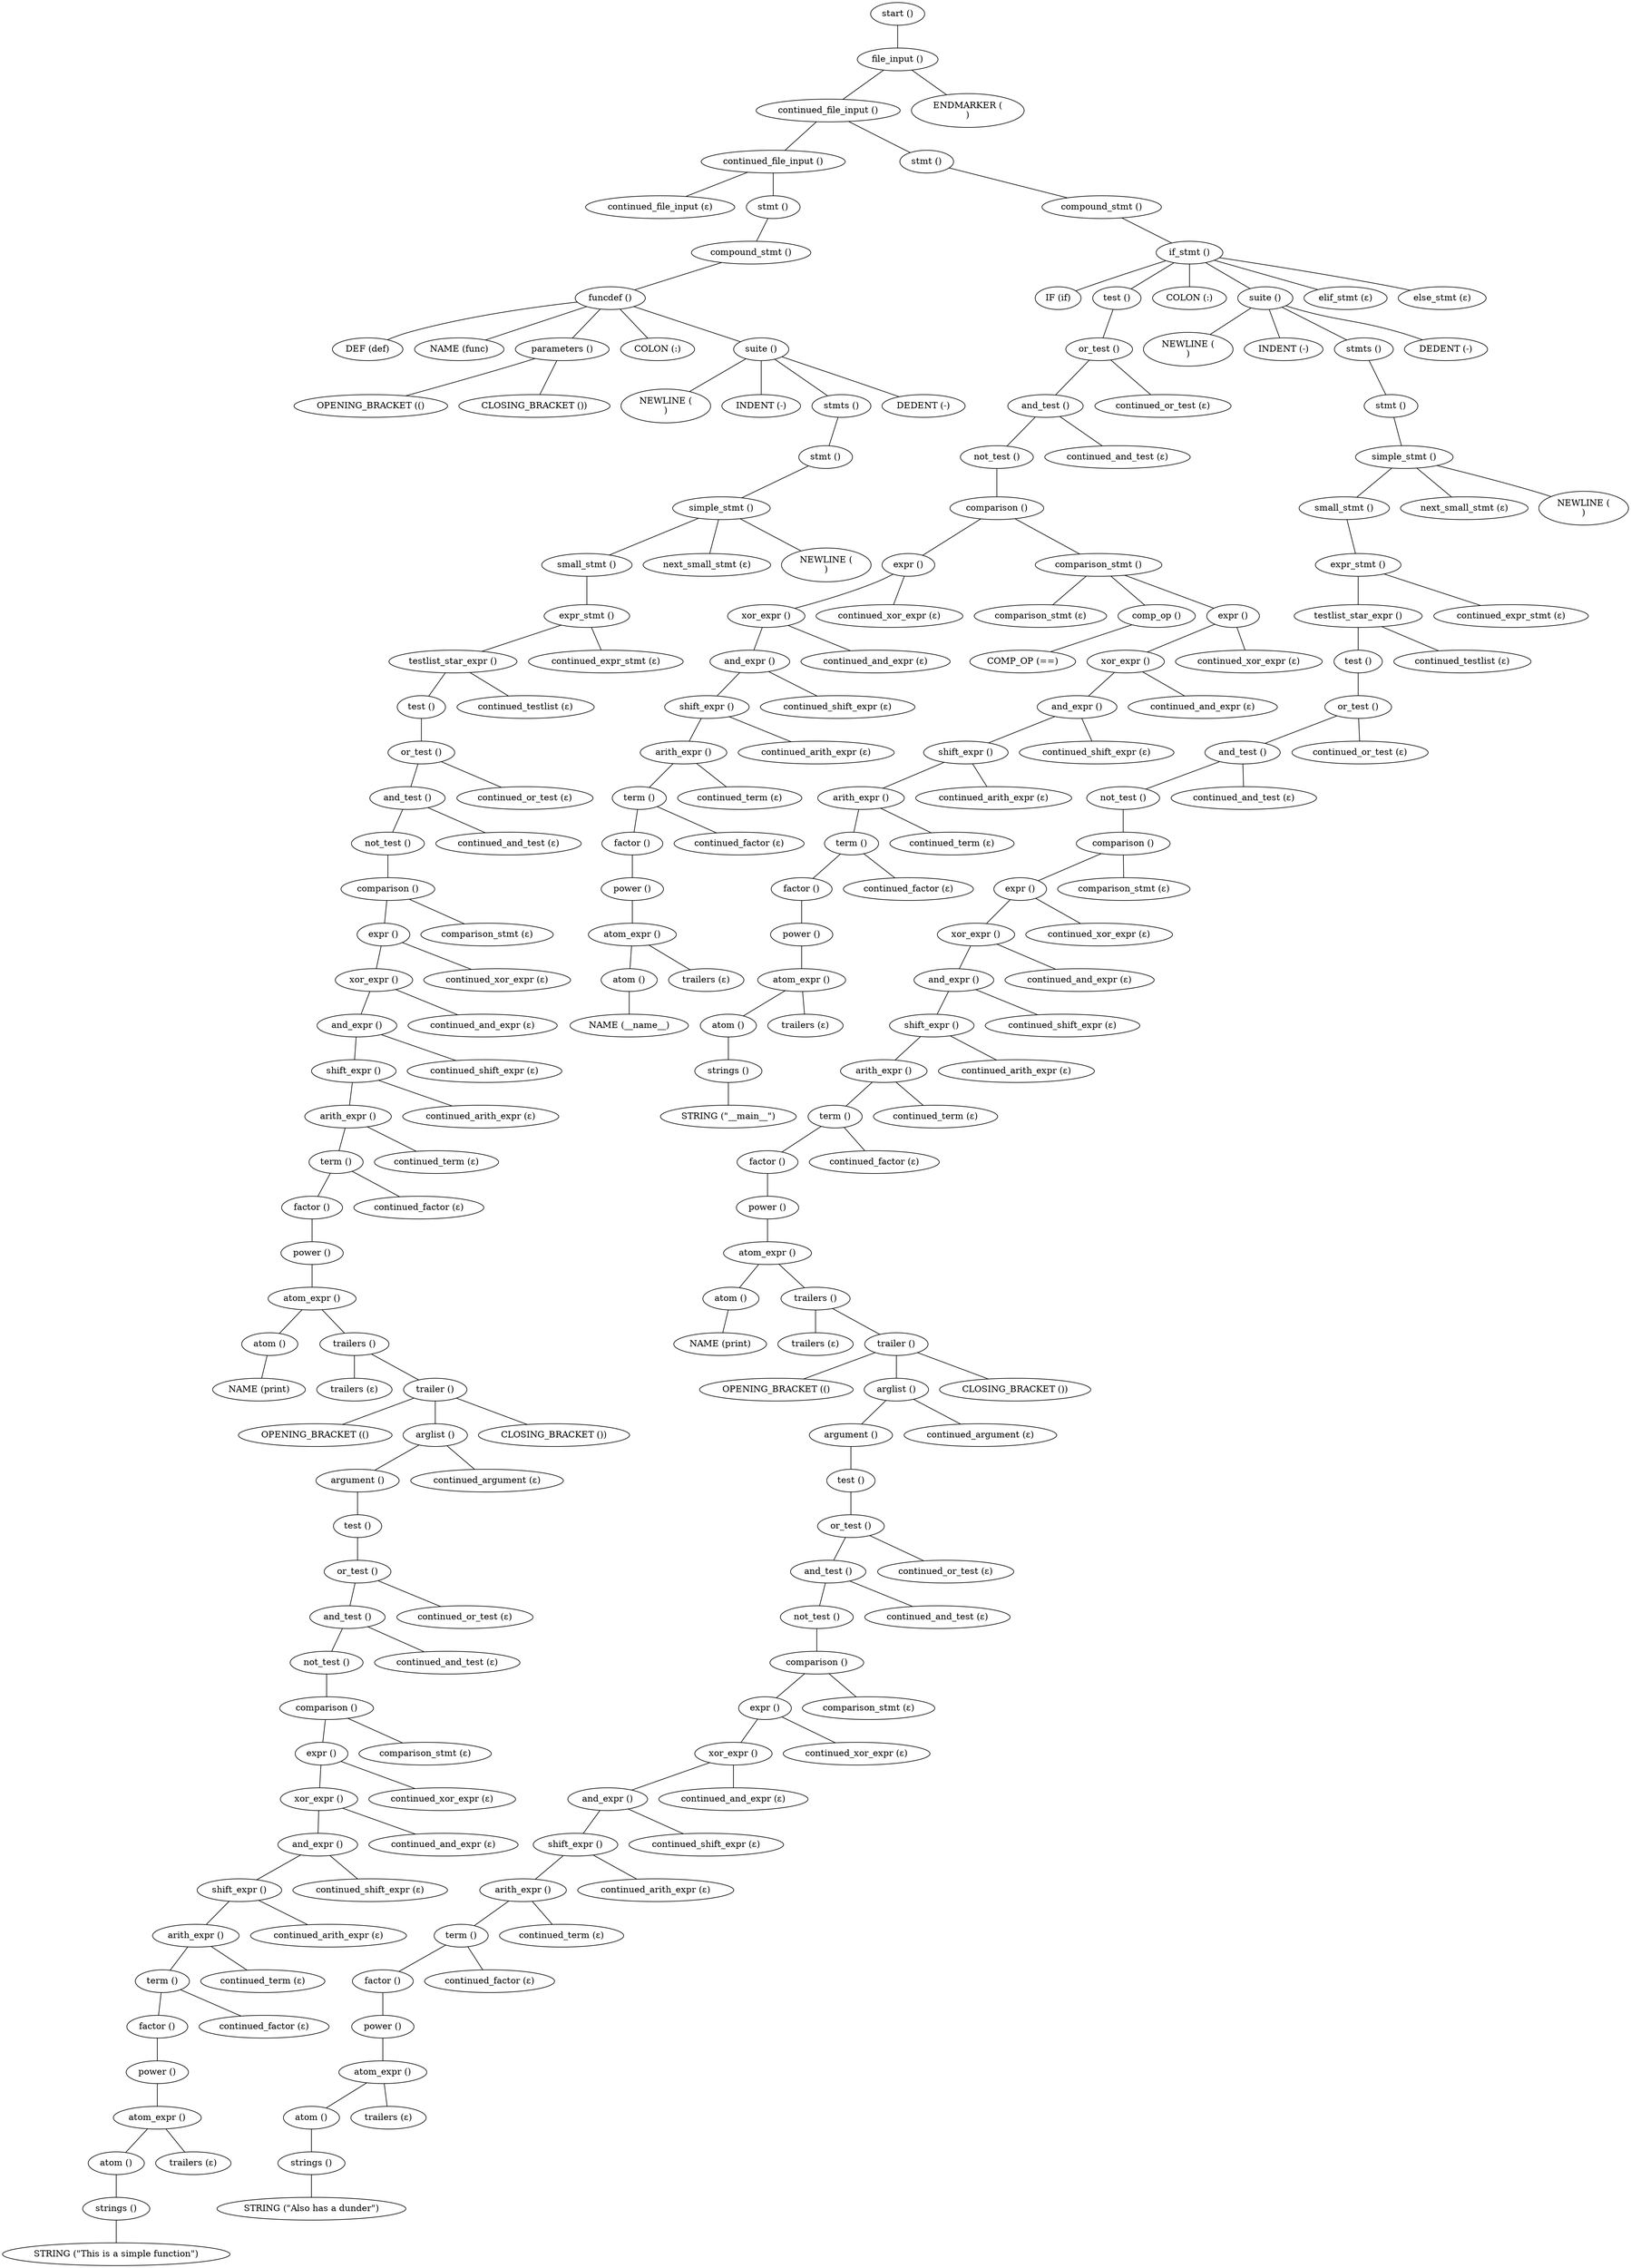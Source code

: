 Graph {
node1 [label="start ()"];
node2 [label="file_input ()"];
node3 [label="continued_file_input ()"];
node4 [label="continued_file_input ()"];
node5 [label="continued_file_input (ε)"];
node6 [label="stmt ()"];
node7 [label="compound_stmt ()"];
node8 [label="funcdef ()"];
node9 [label="DEF (def)"];
node10 [label="NAME (func)"];
node11 [label="parameters ()"];
node12 [label="OPENING_BRACKET (()"];
node13 [label="CLOSING_BRACKET ())"];
node14 [label="COLON (:)"];
node15 [label="suite ()"];
node16 [label="NEWLINE (
)"];
node17 [label="INDENT (-)"];
node18 [label="stmts ()"];
node19 [label="stmt ()"];
node20 [label="simple_stmt ()"];
node21 [label="small_stmt ()"];
node22 [label="expr_stmt ()"];
node23 [label="testlist_star_expr ()"];
node24 [label="test ()"];
node25 [label="or_test ()"];
node26 [label="and_test ()"];
node27 [label="not_test ()"];
node28 [label="comparison ()"];
node29 [label="expr ()"];
node30 [label="xor_expr ()"];
node31 [label="and_expr ()"];
node32 [label="shift_expr ()"];
node33 [label="arith_expr ()"];
node34 [label="term ()"];
node35 [label="factor ()"];
node36 [label="power ()"];
node37 [label="atom_expr ()"];
node38 [label="atom ()"];
node39 [label="NAME (print)"];
node40 [label="trailers ()"];
node41 [label="trailers (ε)"];
node42 [label="trailer ()"];
node43 [label="OPENING_BRACKET (()"];
node44 [label="arglist ()"];
node45 [label="argument ()"];
node46 [label="test ()"];
node47 [label="or_test ()"];
node48 [label="and_test ()"];
node49 [label="not_test ()"];
node50 [label="comparison ()"];
node51 [label="expr ()"];
node52 [label="xor_expr ()"];
node53 [label="and_expr ()"];
node54 [label="shift_expr ()"];
node55 [label="arith_expr ()"];
node56 [label="term ()"];
node57 [label="factor ()"];
node58 [label="power ()"];
node59 [label="atom_expr ()"];
node60 [label="atom ()"];
node61 [label="strings ()"];
node62 [label="STRING (&quot;This is a simple function&quot;)"];
node63 [label="trailers (ε)"];
node64 [label="continued_factor (ε)"];
node65 [label="continued_term (ε)"];
node66 [label="continued_arith_expr (ε)"];
node67 [label="continued_shift_expr (ε)"];
node68 [label="continued_and_expr (ε)"];
node69 [label="continued_xor_expr (ε)"];
node70 [label="comparison_stmt (ε)"];
node71 [label="continued_and_test (ε)"];
node72 [label="continued_or_test (ε)"];
node73 [label="continued_argument (ε)"];
node74 [label="CLOSING_BRACKET ())"];
node75 [label="continued_factor (ε)"];
node76 [label="continued_term (ε)"];
node77 [label="continued_arith_expr (ε)"];
node78 [label="continued_shift_expr (ε)"];
node79 [label="continued_and_expr (ε)"];
node80 [label="continued_xor_expr (ε)"];
node81 [label="comparison_stmt (ε)"];
node82 [label="continued_and_test (ε)"];
node83 [label="continued_or_test (ε)"];
node84 [label="continued_testlist (ε)"];
node85 [label="continued_expr_stmt (ε)"];
node86 [label="next_small_stmt (ε)"];
node87 [label="NEWLINE (
)"];
node88 [label="DEDENT (-)"];
node89 [label="stmt ()"];
node90 [label="compound_stmt ()"];
node91 [label="if_stmt ()"];
node92 [label="IF (if)"];
node93 [label="test ()"];
node94 [label="or_test ()"];
node95 [label="and_test ()"];
node96 [label="not_test ()"];
node97 [label="comparison ()"];
node98 [label="expr ()"];
node99 [label="xor_expr ()"];
node100 [label="and_expr ()"];
node101 [label="shift_expr ()"];
node102 [label="arith_expr ()"];
node103 [label="term ()"];
node104 [label="factor ()"];
node105 [label="power ()"];
node106 [label="atom_expr ()"];
node107 [label="atom ()"];
node108 [label="NAME (__name__)"];
node109 [label="trailers (ε)"];
node110 [label="continued_factor (ε)"];
node111 [label="continued_term (ε)"];
node112 [label="continued_arith_expr (ε)"];
node113 [label="continued_shift_expr (ε)"];
node114 [label="continued_and_expr (ε)"];
node115 [label="continued_xor_expr (ε)"];
node116 [label="comparison_stmt ()"];
node117 [label="comparison_stmt (ε)"];
node118 [label="comp_op ()"];
node119 [label="COMP_OP (==)"];
node120 [label="expr ()"];
node121 [label="xor_expr ()"];
node122 [label="and_expr ()"];
node123 [label="shift_expr ()"];
node124 [label="arith_expr ()"];
node125 [label="term ()"];
node126 [label="factor ()"];
node127 [label="power ()"];
node128 [label="atom_expr ()"];
node129 [label="atom ()"];
node130 [label="strings ()"];
node131 [label="STRING (&quot;__main__&quot;)"];
node132 [label="trailers (ε)"];
node133 [label="continued_factor (ε)"];
node134 [label="continued_term (ε)"];
node135 [label="continued_arith_expr (ε)"];
node136 [label="continued_shift_expr (ε)"];
node137 [label="continued_and_expr (ε)"];
node138 [label="continued_xor_expr (ε)"];
node139 [label="continued_and_test (ε)"];
node140 [label="continued_or_test (ε)"];
node141 [label="COLON (:)"];
node142 [label="suite ()"];
node143 [label="NEWLINE (
)"];
node144 [label="INDENT (-)"];
node145 [label="stmts ()"];
node146 [label="stmt ()"];
node147 [label="simple_stmt ()"];
node148 [label="small_stmt ()"];
node149 [label="expr_stmt ()"];
node150 [label="testlist_star_expr ()"];
node151 [label="test ()"];
node152 [label="or_test ()"];
node153 [label="and_test ()"];
node154 [label="not_test ()"];
node155 [label="comparison ()"];
node156 [label="expr ()"];
node157 [label="xor_expr ()"];
node158 [label="and_expr ()"];
node159 [label="shift_expr ()"];
node160 [label="arith_expr ()"];
node161 [label="term ()"];
node162 [label="factor ()"];
node163 [label="power ()"];
node164 [label="atom_expr ()"];
node165 [label="atom ()"];
node166 [label="NAME (print)"];
node167 [label="trailers ()"];
node168 [label="trailers (ε)"];
node169 [label="trailer ()"];
node170 [label="OPENING_BRACKET (()"];
node171 [label="arglist ()"];
node172 [label="argument ()"];
node173 [label="test ()"];
node174 [label="or_test ()"];
node175 [label="and_test ()"];
node176 [label="not_test ()"];
node177 [label="comparison ()"];
node178 [label="expr ()"];
node179 [label="xor_expr ()"];
node180 [label="and_expr ()"];
node181 [label="shift_expr ()"];
node182 [label="arith_expr ()"];
node183 [label="term ()"];
node184 [label="factor ()"];
node185 [label="power ()"];
node186 [label="atom_expr ()"];
node187 [label="atom ()"];
node188 [label="strings ()"];
node189 [label="STRING (&quot;Also has a dunder&quot;)"];
node190 [label="trailers (ε)"];
node191 [label="continued_factor (ε)"];
node192 [label="continued_term (ε)"];
node193 [label="continued_arith_expr (ε)"];
node194 [label="continued_shift_expr (ε)"];
node195 [label="continued_and_expr (ε)"];
node196 [label="continued_xor_expr (ε)"];
node197 [label="comparison_stmt (ε)"];
node198 [label="continued_and_test (ε)"];
node199 [label="continued_or_test (ε)"];
node200 [label="continued_argument (ε)"];
node201 [label="CLOSING_BRACKET ())"];
node202 [label="continued_factor (ε)"];
node203 [label="continued_term (ε)"];
node204 [label="continued_arith_expr (ε)"];
node205 [label="continued_shift_expr (ε)"];
node206 [label="continued_and_expr (ε)"];
node207 [label="continued_xor_expr (ε)"];
node208 [label="comparison_stmt (ε)"];
node209 [label="continued_and_test (ε)"];
node210 [label="continued_or_test (ε)"];
node211 [label="continued_testlist (ε)"];
node212 [label="continued_expr_stmt (ε)"];
node213 [label="next_small_stmt (ε)"];
node214 [label="NEWLINE (
)"];
node215 [label="DEDENT (-)"];
node216 [label="elif_stmt (ε)"];
node217 [label="else_stmt (ε)"];
node218 [label="ENDMARKER (
)"];

node1 -- node2;
node2 -- node3;
node3 -- node4;
node4 -- node5;
node4 -- node6;
node6 -- node7;
node7 -- node8;
node8 -- node9;
node8 -- node10;
node8 -- node11;
node11 -- node12;
node11 -- node13;
node8 -- node14;
node8 -- node15;
node15 -- node16;
node15 -- node17;
node15 -- node18;
node18 -- node19;
node19 -- node20;
node20 -- node21;
node21 -- node22;
node22 -- node23;
node23 -- node24;
node24 -- node25;
node25 -- node26;
node26 -- node27;
node27 -- node28;
node28 -- node29;
node29 -- node30;
node30 -- node31;
node31 -- node32;
node32 -- node33;
node33 -- node34;
node34 -- node35;
node35 -- node36;
node36 -- node37;
node37 -- node38;
node38 -- node39;
node37 -- node40;
node40 -- node41;
node40 -- node42;
node42 -- node43;
node42 -- node44;
node44 -- node45;
node45 -- node46;
node46 -- node47;
node47 -- node48;
node48 -- node49;
node49 -- node50;
node50 -- node51;
node51 -- node52;
node52 -- node53;
node53 -- node54;
node54 -- node55;
node55 -- node56;
node56 -- node57;
node57 -- node58;
node58 -- node59;
node59 -- node60;
node60 -- node61;
node61 -- node62;
node59 -- node63;
node56 -- node64;
node55 -- node65;
node54 -- node66;
node53 -- node67;
node52 -- node68;
node51 -- node69;
node50 -- node70;
node48 -- node71;
node47 -- node72;
node44 -- node73;
node42 -- node74;
node34 -- node75;
node33 -- node76;
node32 -- node77;
node31 -- node78;
node30 -- node79;
node29 -- node80;
node28 -- node81;
node26 -- node82;
node25 -- node83;
node23 -- node84;
node22 -- node85;
node20 -- node86;
node20 -- node87;
node15 -- node88;
node3 -- node89;
node89 -- node90;
node90 -- node91;
node91 -- node92;
node91 -- node93;
node93 -- node94;
node94 -- node95;
node95 -- node96;
node96 -- node97;
node97 -- node98;
node98 -- node99;
node99 -- node100;
node100 -- node101;
node101 -- node102;
node102 -- node103;
node103 -- node104;
node104 -- node105;
node105 -- node106;
node106 -- node107;
node107 -- node108;
node106 -- node109;
node103 -- node110;
node102 -- node111;
node101 -- node112;
node100 -- node113;
node99 -- node114;
node98 -- node115;
node97 -- node116;
node116 -- node117;
node116 -- node118;
node118 -- node119;
node116 -- node120;
node120 -- node121;
node121 -- node122;
node122 -- node123;
node123 -- node124;
node124 -- node125;
node125 -- node126;
node126 -- node127;
node127 -- node128;
node128 -- node129;
node129 -- node130;
node130 -- node131;
node128 -- node132;
node125 -- node133;
node124 -- node134;
node123 -- node135;
node122 -- node136;
node121 -- node137;
node120 -- node138;
node95 -- node139;
node94 -- node140;
node91 -- node141;
node91 -- node142;
node142 -- node143;
node142 -- node144;
node142 -- node145;
node145 -- node146;
node146 -- node147;
node147 -- node148;
node148 -- node149;
node149 -- node150;
node150 -- node151;
node151 -- node152;
node152 -- node153;
node153 -- node154;
node154 -- node155;
node155 -- node156;
node156 -- node157;
node157 -- node158;
node158 -- node159;
node159 -- node160;
node160 -- node161;
node161 -- node162;
node162 -- node163;
node163 -- node164;
node164 -- node165;
node165 -- node166;
node164 -- node167;
node167 -- node168;
node167 -- node169;
node169 -- node170;
node169 -- node171;
node171 -- node172;
node172 -- node173;
node173 -- node174;
node174 -- node175;
node175 -- node176;
node176 -- node177;
node177 -- node178;
node178 -- node179;
node179 -- node180;
node180 -- node181;
node181 -- node182;
node182 -- node183;
node183 -- node184;
node184 -- node185;
node185 -- node186;
node186 -- node187;
node187 -- node188;
node188 -- node189;
node186 -- node190;
node183 -- node191;
node182 -- node192;
node181 -- node193;
node180 -- node194;
node179 -- node195;
node178 -- node196;
node177 -- node197;
node175 -- node198;
node174 -- node199;
node171 -- node200;
node169 -- node201;
node161 -- node202;
node160 -- node203;
node159 -- node204;
node158 -- node205;
node157 -- node206;
node156 -- node207;
node155 -- node208;
node153 -- node209;
node152 -- node210;
node150 -- node211;
node149 -- node212;
node147 -- node213;
node147 -- node214;
node142 -- node215;
node91 -- node216;
node91 -- node217;
node2 -- node218;

}
